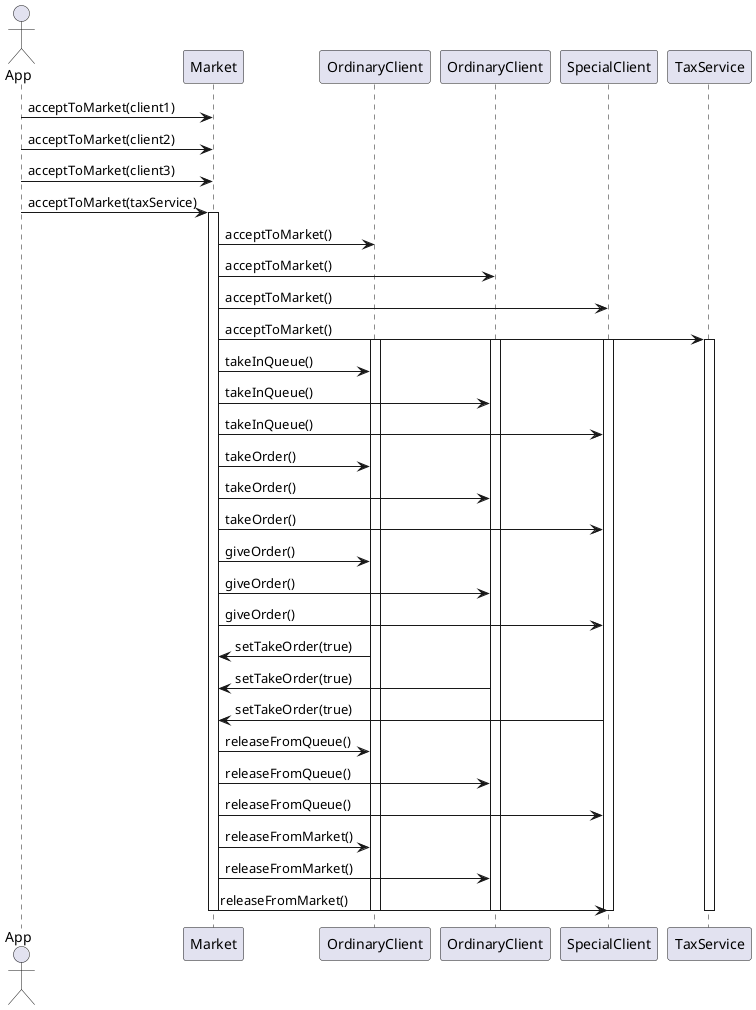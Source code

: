 @startuml

actor "App" as app
participant "Market" as market
participant "OrdinaryClient" as client1
participant "OrdinaryClient" as client2
participant "SpecialClient" as client3
participant "TaxService" as taxService

app -> market: acceptToMarket(client1)
app -> market: acceptToMarket(client2)
app -> market: acceptToMarket(client3)
app -> market: acceptToMarket(taxService)

activate market
market -> client1: acceptToMarket()
market -> client2: acceptToMarket()
market -> client3: acceptToMarket()
market -> taxService: acceptToMarket()

activate client1
activate client2
activate client3
activate taxService

market -> client1: takeInQueue()
market -> client2: takeInQueue()
market -> client3: takeInQueue()

market -> client1: takeOrder()
market -> client2: takeOrder()
market -> client3: takeOrder()

market -> client1: giveOrder()
market -> client2: giveOrder()
market -> client3: giveOrder()

client1 -> market: setTakeOrder(true)
client2 -> market: setTakeOrder(true)
client3 -> market: setTakeOrder(true)

market -> client1: releaseFromQueue()
market -> client2: releaseFromQueue()
market -> client3: releaseFromQueue()

market -> client1: releaseFromMarket()
market -> client2: releaseFromMarket()
market -> client3: releaseFromMarket()

deactivate client1
deactivate client2
deactivate client3
deactivate taxService
deactivate market

@enduml
